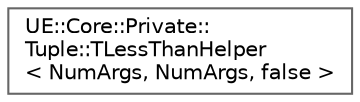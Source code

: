 digraph "Graphical Class Hierarchy"
{
 // INTERACTIVE_SVG=YES
 // LATEX_PDF_SIZE
  bgcolor="transparent";
  edge [fontname=Helvetica,fontsize=10,labelfontname=Helvetica,labelfontsize=10];
  node [fontname=Helvetica,fontsize=10,shape=box,height=0.2,width=0.4];
  rankdir="LR";
  Node0 [id="Node000000",label="UE::Core::Private::\lTuple::TLessThanHelper\l\< NumArgs, NumArgs, false \>",height=0.2,width=0.4,color="grey40", fillcolor="white", style="filled",URL="$d9/def/structUE_1_1Core_1_1Private_1_1Tuple_1_1TLessThanHelper_3_01NumArgs_00_01NumArgs_00_01false_01_4.html",tooltip=" "];
}

